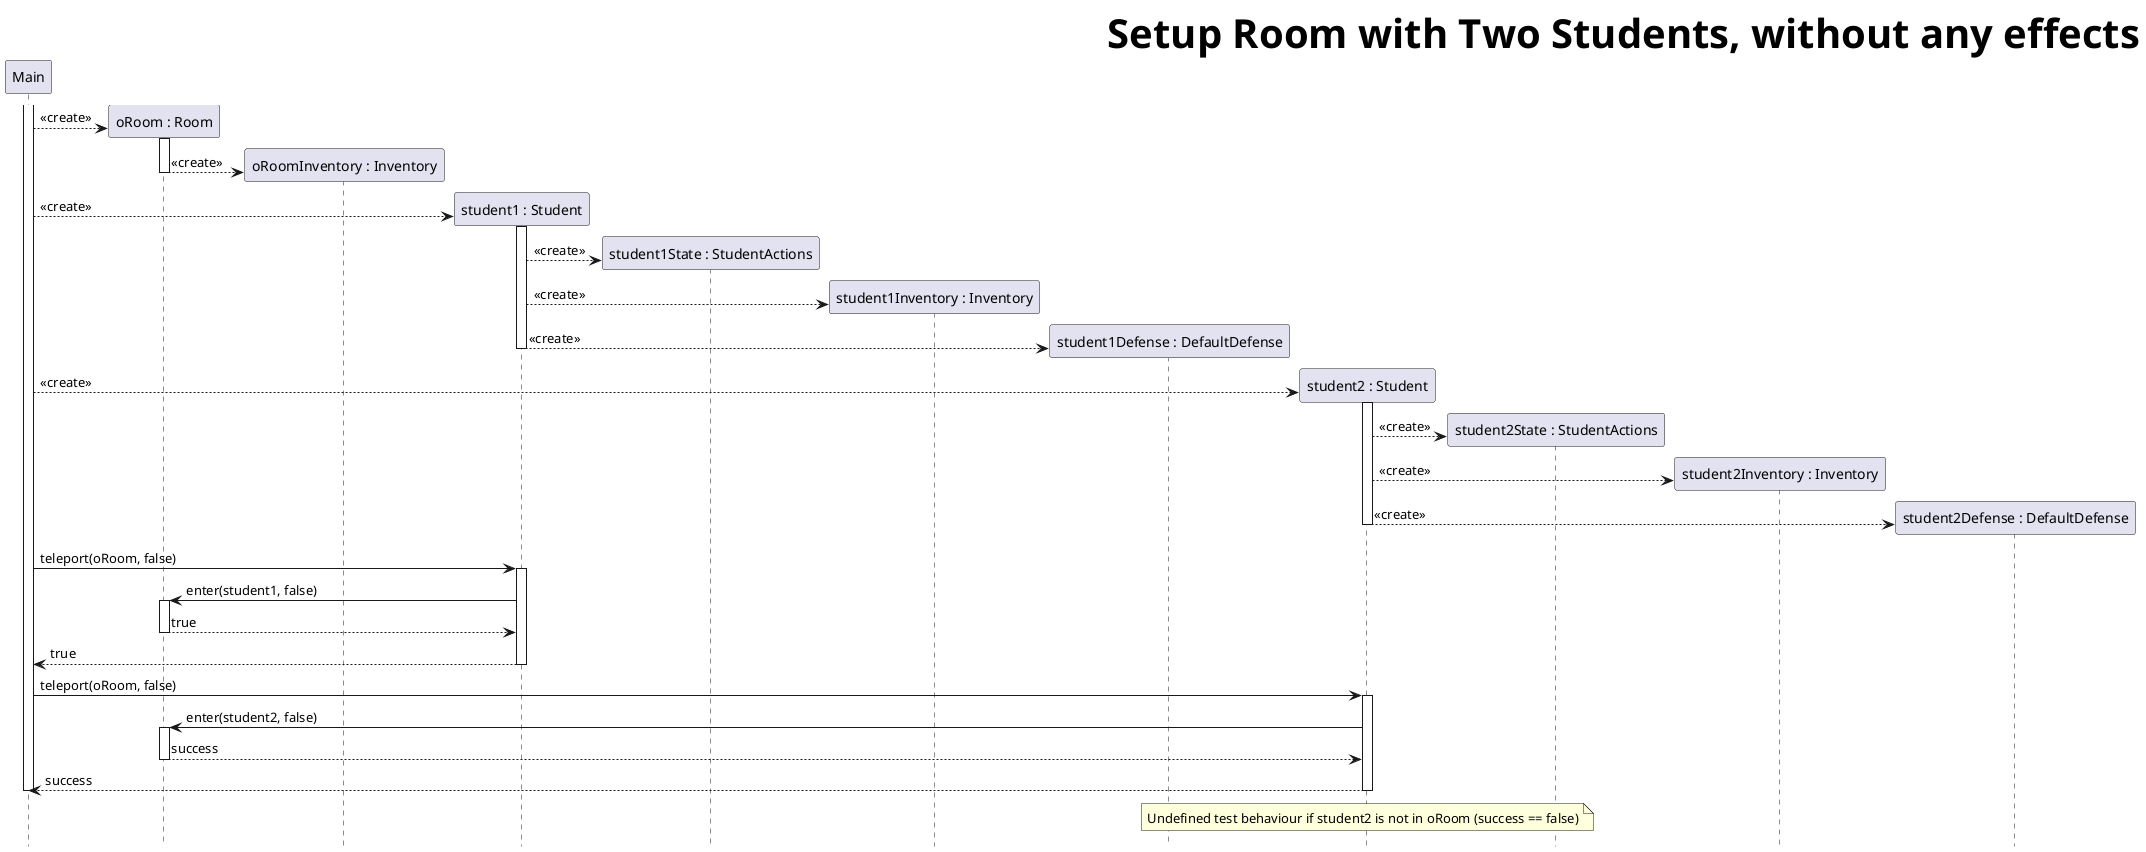@startuml RoomSplitWithNoEffects
skinparam headerFontSize 40
skinparam HeaderFontColor #000000
skinparam HeaderFontStyle bold
header Setup Room with Two Students, without any effects
hide footbox

participant M as "Main"
activate M
create R1 as "oRoom : Room"
M --> R1 :  <<create>>
activate R1
create R1I as "oRoomInventory : Inventory"
R1 --> R1I --: <<create>>

create S1 as "student1 : Student"
M --> S1 ++: <<create>>
create S1S as "student1State : StudentActions"
S1 --> S1S : <<create>>
create S1I as "student1Inventory : Inventory"
S1 --> S1I : <<create>>
create S1D as "student1Defense : DefaultDefense"
S1 --> S1D --: <<create>>
create S2 as "student2 : Student"
M --> S2 ++: <<create>>
create S2S as "student2State : StudentActions"
S2 --> S2S : <<create>>
create S2I as "student2Inventory : Inventory"
S2 --> S2I : <<create>>
create S2D as "student2Defense : DefaultDefense"
S2 --> S2D --: <<create>>

M -> S1 ++ : teleport(oRoom, false)
S1 -> R1 ++ : enter(student1, false)
return true
return true

M -> S2 ++ : teleport(oRoom, false)
S2 -> R1++: enter(student2, false)
return success
return success

note over S2 : Undefined test behaviour if student2 is not in oRoom (success == false)

deactivate M
@enduml


